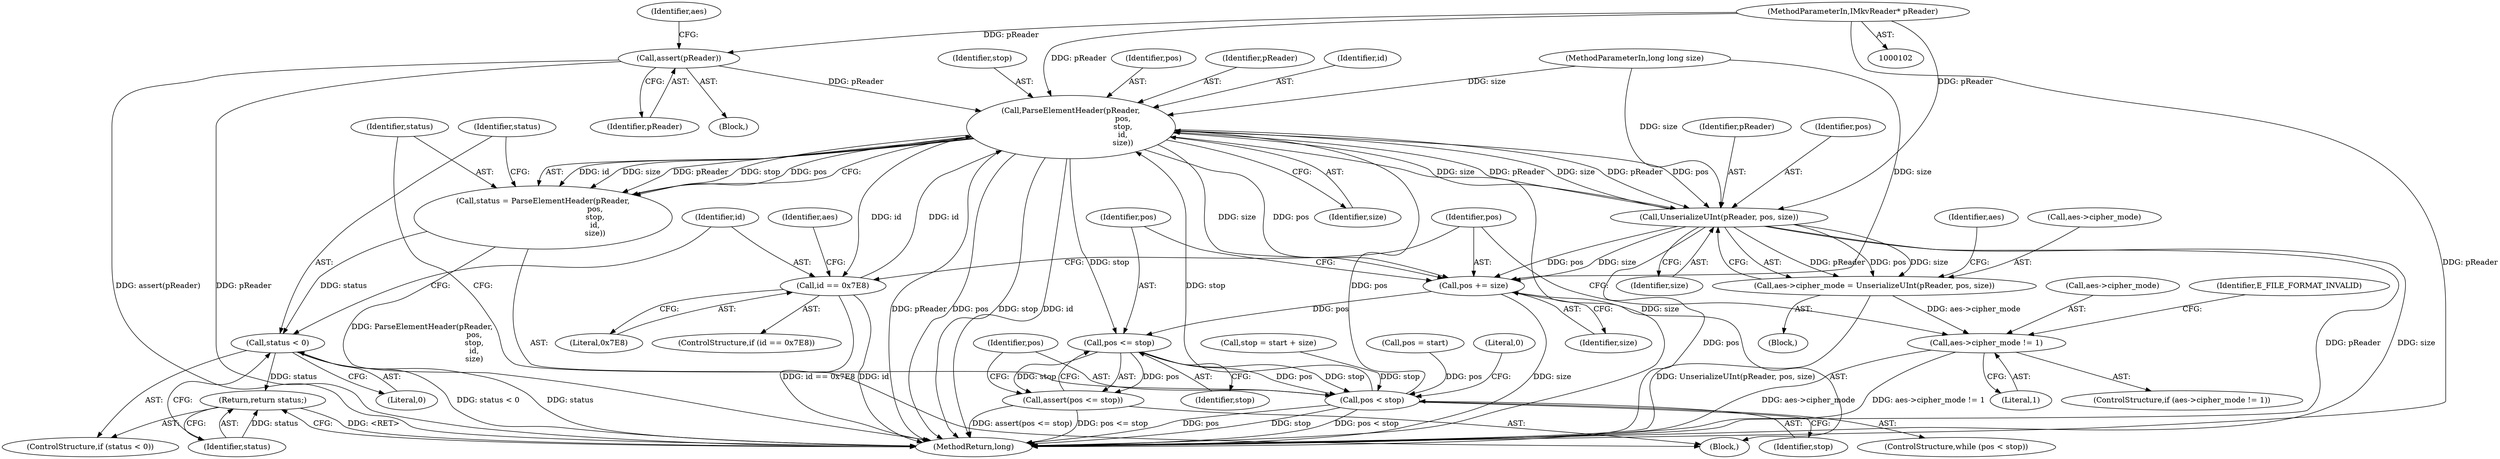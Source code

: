 digraph "1_Android_04839626ed859623901ebd3a5fd483982186b59d_180@API" {
"1000108" [label="(Call,assert(pReader))"];
"1000105" [label="(MethodParameterIn,IMkvReader* pReader)"];
"1000132" [label="(Call,ParseElementHeader(pReader,\n                                           pos,\n                                           stop,\n                                           id,\n                                           size))"];
"1000130" [label="(Call,status = ParseElementHeader(pReader,\n                                           pos,\n                                           stop,\n                                           id,\n                                           size))"];
"1000139" [label="(Call,status < 0)"];
"1000142" [label="(Return,return status;)"];
"1000145" [label="(Call,id == 0x7E8)"];
"1000153" [label="(Call,UnserializeUInt(pReader, pos, size))"];
"1000149" [label="(Call,aes->cipher_mode = UnserializeUInt(pReader, pos, size))"];
"1000158" [label="(Call,aes->cipher_mode != 1)"];
"1000165" [label="(Call,pos += size)"];
"1000169" [label="(Call,pos <= stop)"];
"1000123" [label="(Call,pos < stop)"];
"1000168" [label="(Call,assert(pos <= stop))"];
"1000133" [label="(Identifier,pReader)"];
"1000104" [label="(MethodParameterIn,long long size)"];
"1000140" [label="(Identifier,status)"];
"1000125" [label="(Identifier,stop)"];
"1000154" [label="(Identifier,pReader)"];
"1000148" [label="(Block,)"];
"1000117" [label="(Call,stop = start + size)"];
"1000109" [label="(Identifier,pReader)"];
"1000159" [label="(Call,aes->cipher_mode)"];
"1000155" [label="(Identifier,pos)"];
"1000167" [label="(Identifier,size)"];
"1000170" [label="(Identifier,pos)"];
"1000136" [label="(Identifier,id)"];
"1000113" [label="(Call,pos = start)"];
"1000147" [label="(Literal,0x7E8)"];
"1000139" [label="(Call,status < 0)"];
"1000142" [label="(Return,return status;)"];
"1000138" [label="(ControlStructure,if (status < 0))"];
"1000145" [label="(Call,id == 0x7E8)"];
"1000171" [label="(Identifier,stop)"];
"1000130" [label="(Call,status = ParseElementHeader(pReader,\n                                           pos,\n                                           stop,\n                                           id,\n                                           size))"];
"1000169" [label="(Call,pos <= stop)"];
"1000174" [label="(MethodReturn,long)"];
"1000144" [label="(ControlStructure,if (id == 0x7E8))"];
"1000151" [label="(Identifier,aes)"];
"1000122" [label="(ControlStructure,while (pos < stop))"];
"1000168" [label="(Call,assert(pos <= stop))"];
"1000146" [label="(Identifier,id)"];
"1000153" [label="(Call,UnserializeUInt(pReader, pos, size))"];
"1000135" [label="(Identifier,stop)"];
"1000132" [label="(Call,ParseElementHeader(pReader,\n                                           pos,\n                                           stop,\n                                           id,\n                                           size))"];
"1000124" [label="(Identifier,pos)"];
"1000156" [label="(Identifier,size)"];
"1000149" [label="(Call,aes->cipher_mode = UnserializeUInt(pReader, pos, size))"];
"1000164" [label="(Identifier,E_FILE_FORMAT_INVALID)"];
"1000143" [label="(Identifier,status)"];
"1000160" [label="(Identifier,aes)"];
"1000173" [label="(Literal,0)"];
"1000158" [label="(Call,aes->cipher_mode != 1)"];
"1000165" [label="(Call,pos += size)"];
"1000166" [label="(Identifier,pos)"];
"1000162" [label="(Literal,1)"];
"1000131" [label="(Identifier,status)"];
"1000107" [label="(Block,)"];
"1000111" [label="(Identifier,aes)"];
"1000150" [label="(Call,aes->cipher_mode)"];
"1000157" [label="(ControlStructure,if (aes->cipher_mode != 1))"];
"1000108" [label="(Call,assert(pReader))"];
"1000141" [label="(Literal,0)"];
"1000123" [label="(Call,pos < stop)"];
"1000134" [label="(Identifier,pos)"];
"1000137" [label="(Identifier,size)"];
"1000105" [label="(MethodParameterIn,IMkvReader* pReader)"];
"1000126" [label="(Block,)"];
"1000108" -> "1000107"  [label="AST: "];
"1000108" -> "1000109"  [label="CFG: "];
"1000109" -> "1000108"  [label="AST: "];
"1000111" -> "1000108"  [label="CFG: "];
"1000108" -> "1000174"  [label="DDG: assert(pReader)"];
"1000108" -> "1000174"  [label="DDG: pReader"];
"1000105" -> "1000108"  [label="DDG: pReader"];
"1000108" -> "1000132"  [label="DDG: pReader"];
"1000105" -> "1000102"  [label="AST: "];
"1000105" -> "1000174"  [label="DDG: pReader"];
"1000105" -> "1000132"  [label="DDG: pReader"];
"1000105" -> "1000153"  [label="DDG: pReader"];
"1000132" -> "1000130"  [label="AST: "];
"1000132" -> "1000137"  [label="CFG: "];
"1000133" -> "1000132"  [label="AST: "];
"1000134" -> "1000132"  [label="AST: "];
"1000135" -> "1000132"  [label="AST: "];
"1000136" -> "1000132"  [label="AST: "];
"1000137" -> "1000132"  [label="AST: "];
"1000130" -> "1000132"  [label="CFG: "];
"1000132" -> "1000174"  [label="DDG: pReader"];
"1000132" -> "1000174"  [label="DDG: pos"];
"1000132" -> "1000174"  [label="DDG: stop"];
"1000132" -> "1000174"  [label="DDG: id"];
"1000132" -> "1000174"  [label="DDG: size"];
"1000132" -> "1000130"  [label="DDG: id"];
"1000132" -> "1000130"  [label="DDG: size"];
"1000132" -> "1000130"  [label="DDG: pReader"];
"1000132" -> "1000130"  [label="DDG: stop"];
"1000132" -> "1000130"  [label="DDG: pos"];
"1000153" -> "1000132"  [label="DDG: pReader"];
"1000153" -> "1000132"  [label="DDG: size"];
"1000123" -> "1000132"  [label="DDG: pos"];
"1000123" -> "1000132"  [label="DDG: stop"];
"1000145" -> "1000132"  [label="DDG: id"];
"1000104" -> "1000132"  [label="DDG: size"];
"1000132" -> "1000145"  [label="DDG: id"];
"1000132" -> "1000153"  [label="DDG: pReader"];
"1000132" -> "1000153"  [label="DDG: pos"];
"1000132" -> "1000153"  [label="DDG: size"];
"1000132" -> "1000165"  [label="DDG: size"];
"1000132" -> "1000165"  [label="DDG: pos"];
"1000132" -> "1000169"  [label="DDG: stop"];
"1000130" -> "1000126"  [label="AST: "];
"1000131" -> "1000130"  [label="AST: "];
"1000140" -> "1000130"  [label="CFG: "];
"1000130" -> "1000174"  [label="DDG: ParseElementHeader(pReader,\n                                           pos,\n                                           stop,\n                                           id,\n                                           size)"];
"1000130" -> "1000139"  [label="DDG: status"];
"1000139" -> "1000138"  [label="AST: "];
"1000139" -> "1000141"  [label="CFG: "];
"1000140" -> "1000139"  [label="AST: "];
"1000141" -> "1000139"  [label="AST: "];
"1000143" -> "1000139"  [label="CFG: "];
"1000146" -> "1000139"  [label="CFG: "];
"1000139" -> "1000174"  [label="DDG: status"];
"1000139" -> "1000174"  [label="DDG: status < 0"];
"1000139" -> "1000142"  [label="DDG: status"];
"1000142" -> "1000138"  [label="AST: "];
"1000142" -> "1000143"  [label="CFG: "];
"1000143" -> "1000142"  [label="AST: "];
"1000174" -> "1000142"  [label="CFG: "];
"1000142" -> "1000174"  [label="DDG: <RET>"];
"1000143" -> "1000142"  [label="DDG: status"];
"1000145" -> "1000144"  [label="AST: "];
"1000145" -> "1000147"  [label="CFG: "];
"1000146" -> "1000145"  [label="AST: "];
"1000147" -> "1000145"  [label="AST: "];
"1000151" -> "1000145"  [label="CFG: "];
"1000166" -> "1000145"  [label="CFG: "];
"1000145" -> "1000174"  [label="DDG: id"];
"1000145" -> "1000174"  [label="DDG: id == 0x7E8"];
"1000153" -> "1000149"  [label="AST: "];
"1000153" -> "1000156"  [label="CFG: "];
"1000154" -> "1000153"  [label="AST: "];
"1000155" -> "1000153"  [label="AST: "];
"1000156" -> "1000153"  [label="AST: "];
"1000149" -> "1000153"  [label="CFG: "];
"1000153" -> "1000174"  [label="DDG: pReader"];
"1000153" -> "1000174"  [label="DDG: size"];
"1000153" -> "1000174"  [label="DDG: pos"];
"1000153" -> "1000149"  [label="DDG: pReader"];
"1000153" -> "1000149"  [label="DDG: pos"];
"1000153" -> "1000149"  [label="DDG: size"];
"1000104" -> "1000153"  [label="DDG: size"];
"1000153" -> "1000165"  [label="DDG: size"];
"1000153" -> "1000165"  [label="DDG: pos"];
"1000149" -> "1000148"  [label="AST: "];
"1000150" -> "1000149"  [label="AST: "];
"1000160" -> "1000149"  [label="CFG: "];
"1000149" -> "1000174"  [label="DDG: UnserializeUInt(pReader, pos, size)"];
"1000149" -> "1000158"  [label="DDG: aes->cipher_mode"];
"1000158" -> "1000157"  [label="AST: "];
"1000158" -> "1000162"  [label="CFG: "];
"1000159" -> "1000158"  [label="AST: "];
"1000162" -> "1000158"  [label="AST: "];
"1000164" -> "1000158"  [label="CFG: "];
"1000166" -> "1000158"  [label="CFG: "];
"1000158" -> "1000174"  [label="DDG: aes->cipher_mode"];
"1000158" -> "1000174"  [label="DDG: aes->cipher_mode != 1"];
"1000165" -> "1000126"  [label="AST: "];
"1000165" -> "1000167"  [label="CFG: "];
"1000166" -> "1000165"  [label="AST: "];
"1000167" -> "1000165"  [label="AST: "];
"1000170" -> "1000165"  [label="CFG: "];
"1000165" -> "1000174"  [label="DDG: size"];
"1000104" -> "1000165"  [label="DDG: size"];
"1000165" -> "1000169"  [label="DDG: pos"];
"1000169" -> "1000168"  [label="AST: "];
"1000169" -> "1000171"  [label="CFG: "];
"1000170" -> "1000169"  [label="AST: "];
"1000171" -> "1000169"  [label="AST: "];
"1000168" -> "1000169"  [label="CFG: "];
"1000169" -> "1000123"  [label="DDG: pos"];
"1000169" -> "1000123"  [label="DDG: stop"];
"1000169" -> "1000168"  [label="DDG: pos"];
"1000169" -> "1000168"  [label="DDG: stop"];
"1000123" -> "1000122"  [label="AST: "];
"1000123" -> "1000125"  [label="CFG: "];
"1000124" -> "1000123"  [label="AST: "];
"1000125" -> "1000123"  [label="AST: "];
"1000131" -> "1000123"  [label="CFG: "];
"1000173" -> "1000123"  [label="CFG: "];
"1000123" -> "1000174"  [label="DDG: stop"];
"1000123" -> "1000174"  [label="DDG: pos < stop"];
"1000123" -> "1000174"  [label="DDG: pos"];
"1000113" -> "1000123"  [label="DDG: pos"];
"1000117" -> "1000123"  [label="DDG: stop"];
"1000168" -> "1000126"  [label="AST: "];
"1000124" -> "1000168"  [label="CFG: "];
"1000168" -> "1000174"  [label="DDG: pos <= stop"];
"1000168" -> "1000174"  [label="DDG: assert(pos <= stop)"];
}
